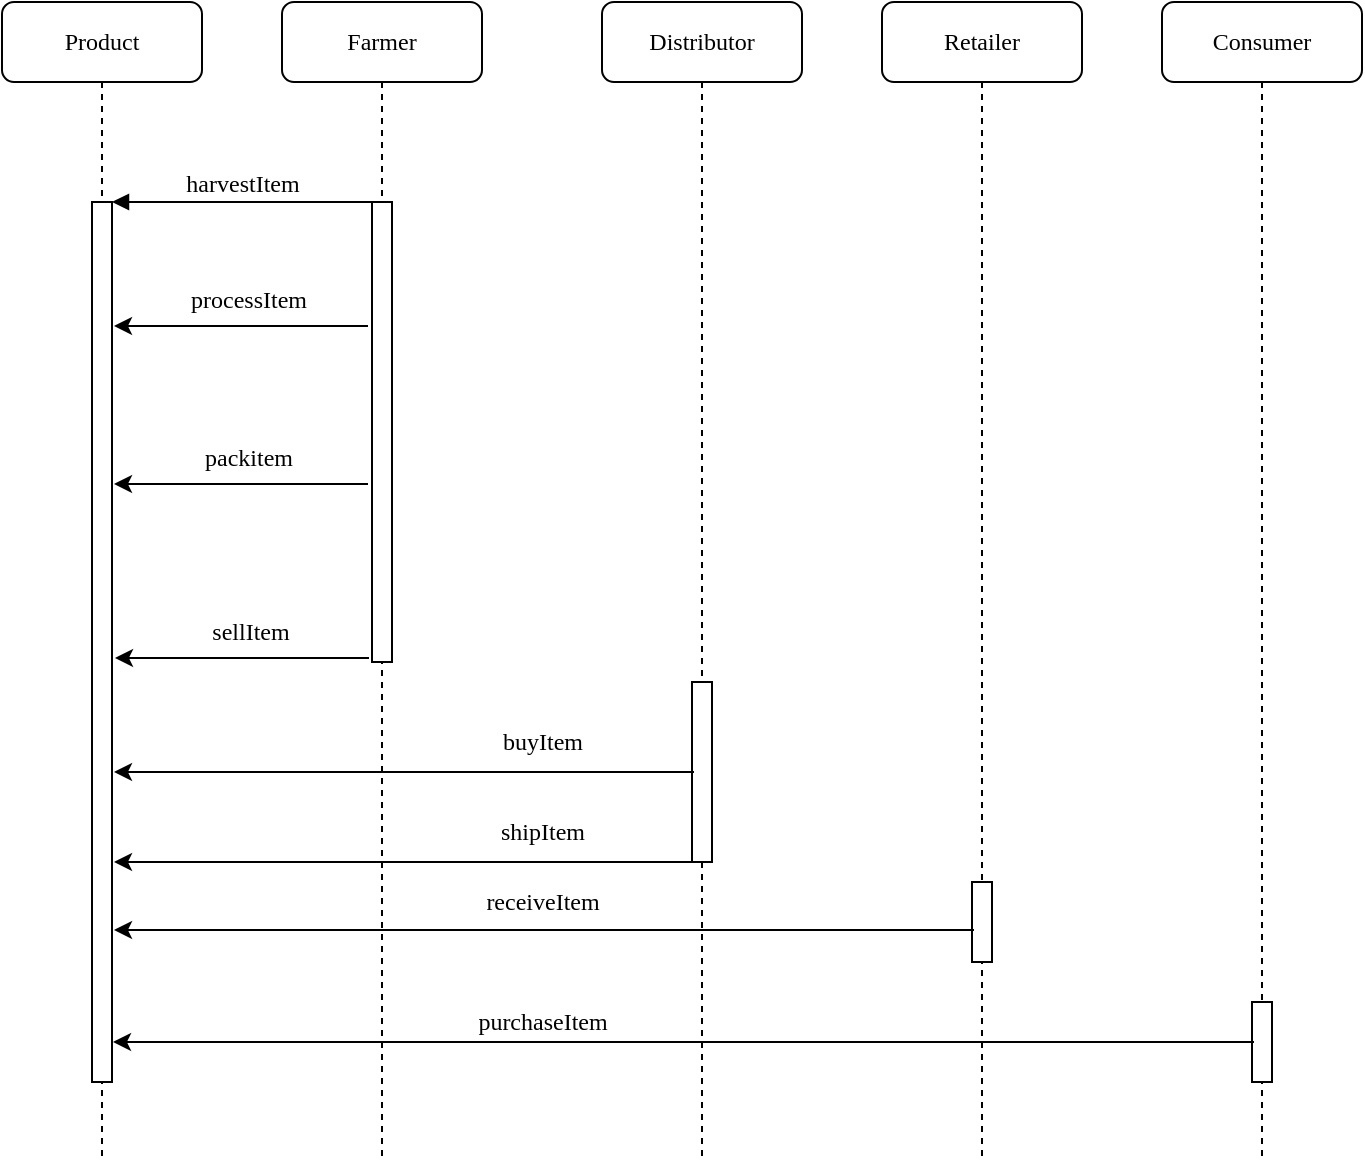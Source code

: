 <mxfile version="13.0.3" type="device"><diagram name="Page-1" id="13e1069c-82ec-6db2-03f1-153e76fe0fe0"><mxGraphModel dx="856" dy="969" grid="1" gridSize="10" guides="1" tooltips="1" connect="1" arrows="1" fold="1" page="1" pageScale="1" pageWidth="1100" pageHeight="850" background="#ffffff" math="0" shadow="0"><root><mxCell id="0"/><mxCell id="1" parent="0"/><mxCell id="7baba1c4bc27f4b0-2" value="Farmer" style="shape=umlLifeline;perimeter=lifelinePerimeter;whiteSpace=wrap;html=1;container=1;collapsible=0;recursiveResize=0;outlineConnect=0;rounded=1;shadow=0;comic=0;labelBackgroundColor=none;strokeWidth=1;fontFamily=Verdana;fontSize=12;align=center;" parent="1" vertex="1"><mxGeometry x="240" y="80" width="100" height="580" as="geometry"/></mxCell><mxCell id="7baba1c4bc27f4b0-10" value="" style="html=1;points=[];perimeter=orthogonalPerimeter;rounded=0;shadow=0;comic=0;labelBackgroundColor=none;strokeWidth=1;fontFamily=Verdana;fontSize=12;align=center;" parent="7baba1c4bc27f4b0-2" vertex="1"><mxGeometry x="45" y="100" width="10" height="230" as="geometry"/></mxCell><mxCell id="7baba1c4bc27f4b0-3" value="Distributor" style="shape=umlLifeline;perimeter=lifelinePerimeter;whiteSpace=wrap;html=1;container=1;collapsible=0;recursiveResize=0;outlineConnect=0;rounded=1;shadow=0;comic=0;labelBackgroundColor=none;strokeWidth=1;fontFamily=Verdana;fontSize=12;align=center;" parent="1" vertex="1"><mxGeometry x="400" y="80" width="100" height="580" as="geometry"/></mxCell><mxCell id="7baba1c4bc27f4b0-13" value="" style="html=1;points=[];perimeter=orthogonalPerimeter;rounded=0;shadow=0;comic=0;labelBackgroundColor=none;strokeWidth=1;fontFamily=Verdana;fontSize=12;align=center;" parent="7baba1c4bc27f4b0-3" vertex="1"><mxGeometry x="45" y="340" width="10" height="90" as="geometry"/></mxCell><mxCell id="7baba1c4bc27f4b0-4" value="Retailer" style="shape=umlLifeline;perimeter=lifelinePerimeter;whiteSpace=wrap;html=1;container=1;collapsible=0;recursiveResize=0;outlineConnect=0;rounded=1;shadow=0;comic=0;labelBackgroundColor=none;strokeWidth=1;fontFamily=Verdana;fontSize=12;align=center;" parent="1" vertex="1"><mxGeometry x="540" y="80" width="100" height="580" as="geometry"/></mxCell><mxCell id="7baba1c4bc27f4b0-22" value="" style="html=1;points=[];perimeter=orthogonalPerimeter;rounded=0;shadow=0;comic=0;labelBackgroundColor=none;strokeWidth=1;fontFamily=Verdana;fontSize=12;align=center;" parent="7baba1c4bc27f4b0-4" vertex="1"><mxGeometry x="45" y="440" width="10" height="40" as="geometry"/></mxCell><mxCell id="7baba1c4bc27f4b0-5" value="Consumer" style="shape=umlLifeline;perimeter=lifelinePerimeter;whiteSpace=wrap;html=1;container=1;collapsible=0;recursiveResize=0;outlineConnect=0;rounded=1;shadow=0;comic=0;labelBackgroundColor=none;strokeWidth=1;fontFamily=Verdana;fontSize=12;align=center;" parent="1" vertex="1"><mxGeometry x="680" y="80" width="100" height="580" as="geometry"/></mxCell><mxCell id="7baba1c4bc27f4b0-19" value="" style="html=1;points=[];perimeter=orthogonalPerimeter;rounded=0;shadow=0;comic=0;labelBackgroundColor=none;strokeWidth=1;fontFamily=Verdana;fontSize=12;align=center;" parent="7baba1c4bc27f4b0-5" vertex="1"><mxGeometry x="45" y="500" width="10" height="40" as="geometry"/></mxCell><mxCell id="7baba1c4bc27f4b0-8" value="Product" style="shape=umlLifeline;perimeter=lifelinePerimeter;whiteSpace=wrap;html=1;container=1;collapsible=0;recursiveResize=0;outlineConnect=0;rounded=1;shadow=0;comic=0;labelBackgroundColor=none;strokeWidth=1;fontFamily=Verdana;fontSize=12;align=center;" parent="1" vertex="1"><mxGeometry x="100" y="80" width="100" height="580" as="geometry"/></mxCell><mxCell id="7baba1c4bc27f4b0-9" value="" style="html=1;points=[];perimeter=orthogonalPerimeter;rounded=0;shadow=0;comic=0;labelBackgroundColor=none;strokeWidth=1;fontFamily=Verdana;fontSize=12;align=center;" parent="7baba1c4bc27f4b0-8" vertex="1"><mxGeometry x="45" y="100" width="10" height="440" as="geometry"/></mxCell><mxCell id="7baba1c4bc27f4b0-11" value="harvestItem" style="html=1;verticalAlign=bottom;endArrow=block;labelBackgroundColor=none;fontFamily=Verdana;fontSize=12;edgeStyle=elbowEdgeStyle;elbow=vertical;exitX=0;exitY=0;exitDx=0;exitDy=0;" parent="1" source="7baba1c4bc27f4b0-10" target="7baba1c4bc27f4b0-9" edge="1"><mxGeometry relative="1" as="geometry"><mxPoint x="220" y="190" as="targetPoint"/></mxGeometry></mxCell><mxCell id="7aWj_QjICM0gaXWR3eQB-3" style="edgeStyle=orthogonalEdgeStyle;rounded=0;orthogonalLoop=1;jettySize=auto;html=1;" edge="1" parent="1"><mxGeometry relative="1" as="geometry"><mxPoint x="283" y="242" as="sourcePoint"/><mxPoint x="156" y="242" as="targetPoint"/><Array as="points"><mxPoint x="156" y="242"/></Array></mxGeometry></mxCell><mxCell id="7aWj_QjICM0gaXWR3eQB-5" value="&lt;font face=&quot;Verdana&quot;&gt;processItem&lt;/font&gt;" style="text;html=1;align=center;verticalAlign=middle;resizable=0;points=[];autosize=1;" vertex="1" parent="1"><mxGeometry x="178" y="219" width="90" height="20" as="geometry"/></mxCell><mxCell id="7aWj_QjICM0gaXWR3eQB-9" style="edgeStyle=orthogonalEdgeStyle;rounded=0;orthogonalLoop=1;jettySize=auto;html=1;" edge="1" parent="1"><mxGeometry relative="1" as="geometry"><mxPoint x="283" y="321" as="sourcePoint"/><mxPoint x="156" y="321" as="targetPoint"/><Array as="points"><mxPoint x="156" y="321"/></Array></mxGeometry></mxCell><mxCell id="7aWj_QjICM0gaXWR3eQB-10" value="&lt;font face=&quot;Verdana&quot;&gt;packitem&lt;/font&gt;" style="text;html=1;align=center;verticalAlign=middle;resizable=0;points=[];autosize=1;" vertex="1" parent="1"><mxGeometry x="188" y="298" width="70" height="20" as="geometry"/></mxCell><mxCell id="7aWj_QjICM0gaXWR3eQB-12" style="edgeStyle=orthogonalEdgeStyle;rounded=0;orthogonalLoop=1;jettySize=auto;html=1;" edge="1" parent="1"><mxGeometry relative="1" as="geometry"><mxPoint x="283.5" y="408" as="sourcePoint"/><mxPoint x="156.5" y="408" as="targetPoint"/><Array as="points"><mxPoint x="156.5" y="408"/></Array></mxGeometry></mxCell><mxCell id="7aWj_QjICM0gaXWR3eQB-13" value="&lt;font face=&quot;Verdana&quot;&gt;sellItem&lt;/font&gt;" style="text;html=1;align=center;verticalAlign=middle;resizable=0;points=[];autosize=1;" vertex="1" parent="1"><mxGeometry x="193.5" y="385" width="60" height="20" as="geometry"/></mxCell><mxCell id="7aWj_QjICM0gaXWR3eQB-15" style="edgeStyle=orthogonalEdgeStyle;rounded=0;orthogonalLoop=1;jettySize=auto;html=1;" edge="1" parent="1"><mxGeometry relative="1" as="geometry"><mxPoint x="446" y="465" as="sourcePoint"/><mxPoint x="156" y="465" as="targetPoint"/></mxGeometry></mxCell><mxCell id="7aWj_QjICM0gaXWR3eQB-16" value="&lt;font face=&quot;Verdana&quot;&gt;buyItem&lt;/font&gt;" style="text;html=1;align=center;verticalAlign=middle;resizable=0;points=[];autosize=1;" vertex="1" parent="1"><mxGeometry x="335" y="440" width="70" height="20" as="geometry"/></mxCell><mxCell id="7aWj_QjICM0gaXWR3eQB-20" style="edgeStyle=orthogonalEdgeStyle;rounded=0;orthogonalLoop=1;jettySize=auto;html=1;" edge="1" parent="1"><mxGeometry relative="1" as="geometry"><mxPoint x="446" y="510" as="sourcePoint"/><mxPoint x="156" y="510" as="targetPoint"/></mxGeometry></mxCell><mxCell id="7aWj_QjICM0gaXWR3eQB-21" value="&lt;font face=&quot;Verdana&quot;&gt;shipItem&lt;/font&gt;" style="text;html=1;align=center;verticalAlign=middle;resizable=0;points=[];autosize=1;" vertex="1" parent="1"><mxGeometry x="335" y="485" width="70" height="20" as="geometry"/></mxCell><mxCell id="7aWj_QjICM0gaXWR3eQB-22" style="edgeStyle=orthogonalEdgeStyle;rounded=0;orthogonalLoop=1;jettySize=auto;html=1;" edge="1" parent="1"><mxGeometry relative="1" as="geometry"><mxPoint x="586" y="544" as="sourcePoint"/><mxPoint x="156" y="544" as="targetPoint"/><Array as="points"><mxPoint x="263" y="544"/><mxPoint x="263" y="544"/></Array></mxGeometry></mxCell><mxCell id="7aWj_QjICM0gaXWR3eQB-23" value="&lt;font face=&quot;Verdana&quot;&gt;receiveItem&lt;/font&gt;" style="text;html=1;align=center;verticalAlign=middle;resizable=0;points=[];autosize=1;" vertex="1" parent="1"><mxGeometry x="325" y="520" width="90" height="20" as="geometry"/></mxCell><mxCell id="7aWj_QjICM0gaXWR3eQB-24" style="edgeStyle=orthogonalEdgeStyle;rounded=0;orthogonalLoop=1;jettySize=auto;html=1;" edge="1" parent="1"><mxGeometry relative="1" as="geometry"><mxPoint x="155.5" y="600" as="targetPoint"/><mxPoint x="726" y="600" as="sourcePoint"/><Array as="points"><mxPoint x="286" y="600"/><mxPoint x="286" y="600"/></Array></mxGeometry></mxCell><mxCell id="7aWj_QjICM0gaXWR3eQB-25" value="&lt;font face=&quot;Verdana&quot;&gt;purchaseItem&lt;/font&gt;" style="text;html=1;align=center;verticalAlign=middle;resizable=0;points=[];autosize=1;" vertex="1" parent="1"><mxGeometry x="320" y="580" width="100" height="20" as="geometry"/></mxCell></root></mxGraphModel></diagram></mxfile>